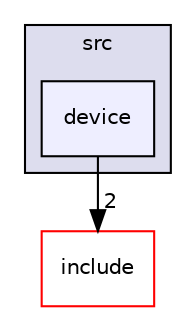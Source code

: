digraph "src/device" {
  bgcolor=transparent;
  compound=true
  node [ fontsize="10", fontname="Helvetica"];
  edge [ labelfontsize="10", labelfontname="Helvetica"];
  subgraph clusterdir_68267d1309a1af8e8297ef4c3efbcdba {
    graph [ bgcolor="#ddddee", pencolor="black", label="src" fontname="Helvetica", fontsize="10", URL="dir_68267d1309a1af8e8297ef4c3efbcdba.html"]
  dir_16dc92632bab467dc50b01bd02b3341a [shape=box, label="device", style="filled", fillcolor="#eeeeff", pencolor="black", URL="dir_16dc92632bab467dc50b01bd02b3341a.html"];
  }
  dir_d44c64559bbebec7f509842c48db8b23 [shape=box label="include" color="red" URL="dir_d44c64559bbebec7f509842c48db8b23.html"];
  dir_16dc92632bab467dc50b01bd02b3341a->dir_d44c64559bbebec7f509842c48db8b23 [headlabel="2", labeldistance=1.5 headhref="dir_000010_000000.html"];
}
